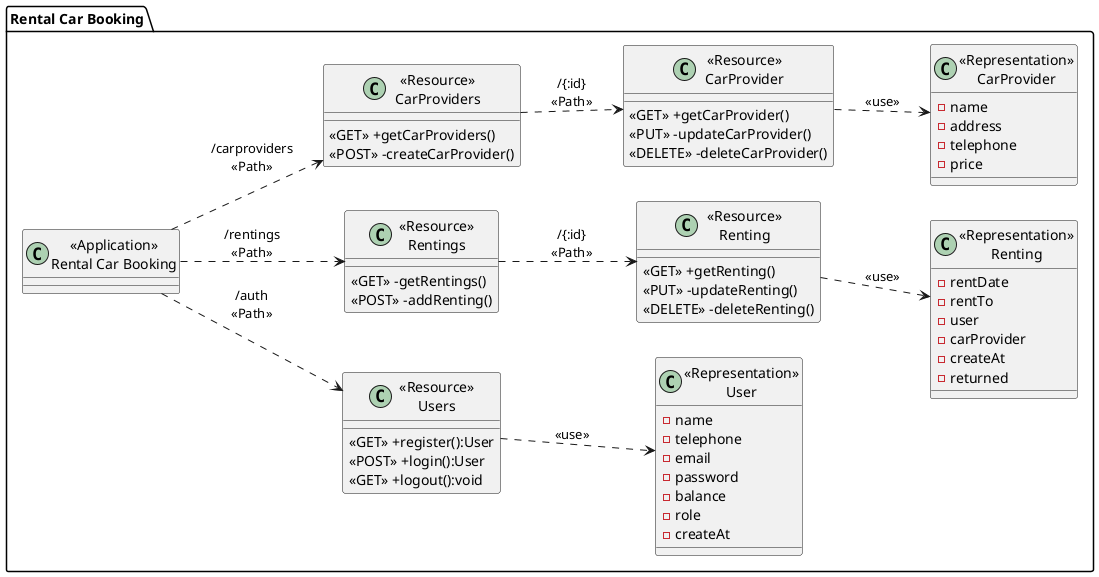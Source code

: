 @startuml
left to right direction
package "Rental Car Booking"{
    class "<<Application>>\nRental Car Booking" as rentalCarBooking{}

    class "<<Resource>>\nUsers" as ResourceUsers{
        <<GET>> +register():User
        <<POST>> +login():User
        <<GET>> +logout():void
    }

    ' class "<<Resource>>\nUser" as ResourceUser {
    '     <<DELETE>> -deleteUser(): void
    ' }

    class "<<Representation>>\nUser" as RepresentationUser {
        -name
        -telephone
        -email
        -password
        -balance
        -role
        -createAt
    }


    

    class "<<Resource>>\nRentings" as ResourceRentings{
        <<GET>> -getRentings()
        <<POST>> -addRenting()
    }

    class "<<Resource>>\nRenting" as ResourceRenting {
        <<GET>> +getRenting()
        <<PUT>> -updateRenting()
        <<DELETE>> -deleteRenting()
    }

    class "<<Representation>>\nRenting" as RepresentationRenting {
        -rentDate
        -rentTo
        -user
        -carProvider
        -createAt
        -returned
    }


    

    class "<<Resource>>\nCarProviders" as ResourceCarProviders{
        <<GET>> +getCarProviders()
        <<POST>> -createCarProvider()
    }

    class "<<Resource>>\nCarProvider" as ResourceCarProvider {
        <<GET>> +getCarProvider()
        <<PUT>> -updateCarProvider()
        <<DELETE>> -deleteCarProvider()
    }

    class "<<Representation>>\nCarProvider" as RepresentationCarProvider {
        -name
        -address
        -telephone
        -price
    }



}

rentalCarBooking ..> ResourceUsers:"/auth\n<<Path>>"
' ResourceUsers ..> ResourceUser: "/{:id}\n<<Path>>"
ResourceUsers ..> RepresentationUser: "<<use>>"

rentalCarBooking ..> ResourceRentings:"/rentings\n<<Path>>"
ResourceRentings ..> ResourceRenting: "/{:id}\n<<Path>>"
ResourceRenting ..> RepresentationRenting: "<<use>>"

rentalCarBooking ..> ResourceCarProviders:"/carproviders\n<<Path>>"
ResourceCarProviders ..> ResourceCarProvider: "/{:id}\n<<Path>>"
ResourceCarProvider ..> RepresentationCarProvider: "<<use>>"

@enduml